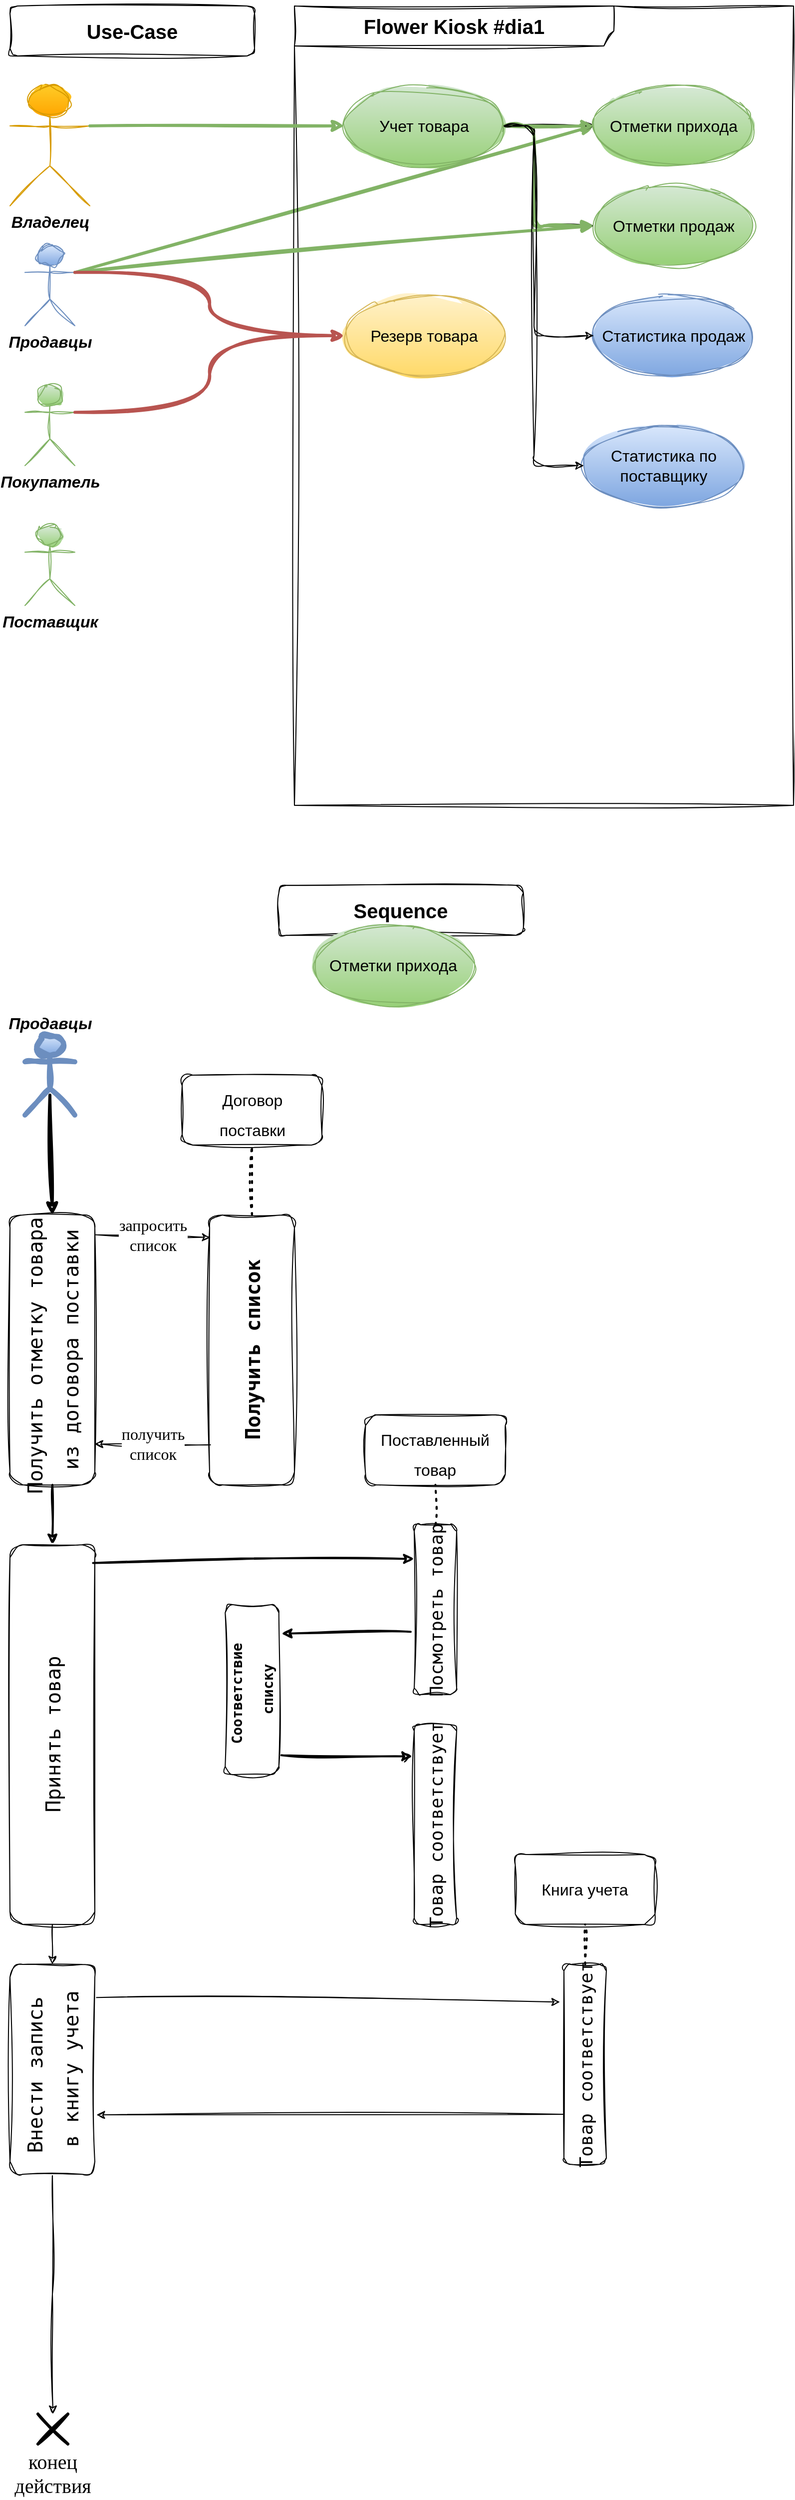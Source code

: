 <mxfile version="21.6.8" type="device">
  <diagram name="Страница — 1" id="ujK-rWD8hdxAi7CuLUnS">
    <mxGraphModel dx="1247" dy="659" grid="1" gridSize="10" guides="1" tooltips="1" connect="1" arrows="1" fold="1" page="1" pageScale="1" pageWidth="827" pageHeight="1169" math="0" shadow="0">
      <root>
        <mxCell id="0" />
        <mxCell id="1" parent="0" />
        <mxCell id="Qrbity3PypiACk4_wuUC-1" value="Владелец" style="shape=umlActor;verticalLabelPosition=bottom;verticalAlign=top;html=1;fontSize=16;fontStyle=3;fillColor=#ffcd28;strokeColor=#d79b00;gradientColor=#ffa500;rounded=1;sketch=1;curveFitting=1;jiggle=2;" vertex="1" parent="1">
          <mxGeometry x="35" y="120" width="80" height="120" as="geometry" />
        </mxCell>
        <mxCell id="Qrbity3PypiACk4_wuUC-21" value="" style="rounded=1;orthogonalLoop=1;jettySize=auto;html=1;entryX=0;entryY=0.5;entryDx=0;entryDy=0;exitX=1;exitY=0.333;exitDx=0;exitDy=0;exitPerimeter=0;fillColor=#d5e8d4;gradientColor=#97d077;strokeColor=#82b366;strokeWidth=3;sketch=1;curveFitting=1;jiggle=2;" edge="1" parent="1" source="Qrbity3PypiACk4_wuUC-2" target="Qrbity3PypiACk4_wuUC-6">
          <mxGeometry relative="1" as="geometry">
            <mxPoint x="180" y="320" as="targetPoint" />
            <mxPoint x="120" y="290" as="sourcePoint" />
          </mxGeometry>
        </mxCell>
        <mxCell id="Qrbity3PypiACk4_wuUC-2" value="Продавцы" style="shape=umlActor;verticalLabelPosition=bottom;verticalAlign=top;html=1;fontSize=16;fontStyle=3;fillColor=#dae8fc;gradientColor=#7ea6e0;strokeColor=#6c8ebf;rounded=1;sketch=1;curveFitting=1;jiggle=2;" vertex="1" parent="1">
          <mxGeometry x="50" y="280" width="50" height="80" as="geometry" />
        </mxCell>
        <mxCell id="Qrbity3PypiACk4_wuUC-3" value="&lt;font style=&quot;font-size: 20px;&quot;&gt;&lt;b&gt;Flower Kiosk #dia1&lt;/b&gt;&lt;/font&gt;" style="shape=umlFrame;whiteSpace=wrap;html=1;pointerEvents=0;width=320;height=40;rounded=1;sketch=1;curveFitting=1;jiggle=2;" vertex="1" parent="1">
          <mxGeometry x="320" y="40" width="500" height="800" as="geometry" />
        </mxCell>
        <mxCell id="Qrbity3PypiACk4_wuUC-9" value="" style="edgeStyle=orthogonalEdgeStyle;rounded=1;orthogonalLoop=1;jettySize=auto;html=1;sketch=1;curveFitting=1;jiggle=2;" edge="1" parent="1" source="Qrbity3PypiACk4_wuUC-4" target="Qrbity3PypiACk4_wuUC-7">
          <mxGeometry relative="1" as="geometry">
            <Array as="points">
              <mxPoint x="560" y="160" />
              <mxPoint x="560" y="260" />
            </Array>
          </mxGeometry>
        </mxCell>
        <mxCell id="Qrbity3PypiACk4_wuUC-11" value="" style="edgeStyle=orthogonalEdgeStyle;rounded=1;orthogonalLoop=1;jettySize=auto;html=1;sketch=1;curveFitting=1;jiggle=2;" edge="1" parent="1" source="Qrbity3PypiACk4_wuUC-4" target="Qrbity3PypiACk4_wuUC-6">
          <mxGeometry relative="1" as="geometry" />
        </mxCell>
        <mxCell id="Qrbity3PypiACk4_wuUC-13" value="" style="edgeStyle=orthogonalEdgeStyle;rounded=1;orthogonalLoop=1;jettySize=auto;html=1;sketch=1;curveFitting=1;jiggle=2;" edge="1" parent="1" source="Qrbity3PypiACk4_wuUC-4" target="Qrbity3PypiACk4_wuUC-6">
          <mxGeometry relative="1" as="geometry" />
        </mxCell>
        <mxCell id="Qrbity3PypiACk4_wuUC-14" value="" style="edgeStyle=orthogonalEdgeStyle;rounded=1;orthogonalLoop=1;jettySize=auto;html=1;sketch=1;curveFitting=1;jiggle=2;" edge="1" parent="1" source="Qrbity3PypiACk4_wuUC-4" target="Qrbity3PypiACk4_wuUC-6">
          <mxGeometry relative="1" as="geometry" />
        </mxCell>
        <mxCell id="Qrbity3PypiACk4_wuUC-15" value="" style="edgeStyle=orthogonalEdgeStyle;rounded=1;orthogonalLoop=1;jettySize=auto;html=1;fillColor=#d5e8d4;gradientColor=#97d077;strokeColor=#82b366;strokeWidth=3;sketch=1;curveFitting=1;jiggle=2;" edge="1" parent="1" source="Qrbity3PypiACk4_wuUC-4" target="Qrbity3PypiACk4_wuUC-6">
          <mxGeometry relative="1" as="geometry" />
        </mxCell>
        <mxCell id="Qrbity3PypiACk4_wuUC-4" value="&lt;span style=&quot;font-size: 16px;&quot;&gt;Учет товара&lt;/span&gt;" style="ellipse;whiteSpace=wrap;html=1;fillColor=#d5e8d4;gradientColor=#97d077;strokeColor=#82b366;rounded=1;sketch=1;curveFitting=1;jiggle=2;" vertex="1" parent="1">
          <mxGeometry x="370" y="120" width="160" height="80" as="geometry" />
        </mxCell>
        <mxCell id="Qrbity3PypiACk4_wuUC-6" value="&lt;span style=&quot;font-size: 16px;&quot;&gt;Отметки прихода&lt;/span&gt;" style="ellipse;whiteSpace=wrap;html=1;fillColor=#d5e8d4;strokeColor=#82b366;gradientColor=#97d077;rounded=1;sketch=1;curveFitting=1;jiggle=2;" vertex="1" parent="1">
          <mxGeometry x="620" y="120" width="160" height="80" as="geometry" />
        </mxCell>
        <mxCell id="Qrbity3PypiACk4_wuUC-7" value="&lt;span style=&quot;font-size: 16px;&quot;&gt;Отметки продаж&lt;/span&gt;" style="ellipse;whiteSpace=wrap;html=1;fillColor=#d5e8d4;strokeColor=#82b366;gradientColor=#97d077;rounded=1;sketch=1;curveFitting=1;jiggle=2;" vertex="1" parent="1">
          <mxGeometry x="620" y="220" width="160" height="80" as="geometry" />
        </mxCell>
        <mxCell id="Qrbity3PypiACk4_wuUC-8" value="&lt;span style=&quot;font-size: 16px;&quot;&gt;Статистика продаж&lt;/span&gt;" style="ellipse;whiteSpace=wrap;html=1;fillColor=#dae8fc;strokeColor=#6c8ebf;gradientColor=#7ea6e0;rounded=1;sketch=1;curveFitting=1;jiggle=2;" vertex="1" parent="1">
          <mxGeometry x="620" y="330" width="160" height="80" as="geometry" />
        </mxCell>
        <mxCell id="Qrbity3PypiACk4_wuUC-12" value="" style="edgeStyle=orthogonalEdgeStyle;rounded=1;orthogonalLoop=1;jettySize=auto;html=1;fillColor=#d5e8d4;gradientColor=#97d077;strokeColor=#82b366;strokeWidth=3;sketch=1;curveFitting=1;jiggle=2;" edge="1" parent="1">
          <mxGeometry relative="1" as="geometry">
            <mxPoint x="530" y="160" as="sourcePoint" />
            <mxPoint x="620" y="260" as="targetPoint" />
            <Array as="points">
              <mxPoint x="560" y="160" />
              <mxPoint x="560" y="260" />
            </Array>
          </mxGeometry>
        </mxCell>
        <mxCell id="Qrbity3PypiACk4_wuUC-16" value="" style="endArrow=classic;html=1;rounded=1;exitX=1;exitY=0.5;exitDx=0;exitDy=0;edgeStyle=orthogonalEdgeStyle;fillColor=#d5e8d4;gradientColor=#97d077;strokeColor=#000000;sketch=1;curveFitting=1;jiggle=2;" edge="1" parent="1" source="Qrbity3PypiACk4_wuUC-4" target="Qrbity3PypiACk4_wuUC-8">
          <mxGeometry width="50" height="50" relative="1" as="geometry">
            <mxPoint x="390" y="410" as="sourcePoint" />
            <mxPoint x="440" y="360" as="targetPoint" />
            <Array as="points">
              <mxPoint x="560" y="160" />
              <mxPoint x="560" y="370" />
            </Array>
          </mxGeometry>
        </mxCell>
        <mxCell id="Qrbity3PypiACk4_wuUC-19" value="" style="endArrow=classic;html=1;rounded=1;exitX=1;exitY=0.333;exitDx=0;exitDy=0;exitPerimeter=0;entryX=0;entryY=0.5;entryDx=0;entryDy=0;fillColor=#d5e8d4;gradientColor=#97d077;strokeColor=#82b366;strokeWidth=3;sketch=1;curveFitting=1;jiggle=2;" edge="1" parent="1" source="Qrbity3PypiACk4_wuUC-1" target="Qrbity3PypiACk4_wuUC-4">
          <mxGeometry width="50" height="50" relative="1" as="geometry">
            <mxPoint x="150" y="120" as="sourcePoint" />
            <mxPoint x="200" y="70" as="targetPoint" />
          </mxGeometry>
        </mxCell>
        <mxCell id="Qrbity3PypiACk4_wuUC-22" value="" style="rounded=1;orthogonalLoop=1;jettySize=auto;html=1;entryX=0;entryY=0.5;entryDx=0;entryDy=0;exitX=1;exitY=0.333;exitDx=0;exitDy=0;exitPerimeter=0;fillColor=#d5e8d4;gradientColor=#97d077;strokeColor=#82b366;strokeWidth=3;sketch=1;curveFitting=1;jiggle=2;" edge="1" parent="1" source="Qrbity3PypiACk4_wuUC-2" target="Qrbity3PypiACk4_wuUC-7">
          <mxGeometry relative="1" as="geometry">
            <mxPoint x="630" y="170" as="targetPoint" />
            <mxPoint x="110" y="317" as="sourcePoint" />
          </mxGeometry>
        </mxCell>
        <mxCell id="Qrbity3PypiACk4_wuUC-23" value="Покупатель" style="shape=umlActor;verticalLabelPosition=bottom;verticalAlign=top;html=1;fontSize=16;fontStyle=3;fillColor=#d5e8d4;gradientColor=#97d077;strokeColor=#82b366;rounded=1;sketch=1;curveFitting=1;jiggle=2;" vertex="1" parent="1">
          <mxGeometry x="50" y="420" width="50" height="80" as="geometry" />
        </mxCell>
        <mxCell id="Qrbity3PypiACk4_wuUC-24" value="Поставщик" style="shape=umlActor;verticalLabelPosition=bottom;verticalAlign=top;html=1;fontSize=16;fontStyle=3;fillColor=#d5e8d4;gradientColor=#97d077;strokeColor=#82b366;rounded=1;sketch=1;curveFitting=1;jiggle=2;" vertex="1" parent="1">
          <mxGeometry x="50" y="560" width="50" height="80" as="geometry" />
        </mxCell>
        <mxCell id="Qrbity3PypiACk4_wuUC-25" value="&lt;span style=&quot;font-size: 16px;&quot;&gt;Резерв товара&lt;/span&gt;" style="ellipse;whiteSpace=wrap;html=1;fillColor=#fff2cc;gradientColor=#ffd966;strokeColor=#d6b656;rounded=1;sketch=1;curveFitting=1;jiggle=2;" vertex="1" parent="1">
          <mxGeometry x="370" y="330" width="160" height="80" as="geometry" />
        </mxCell>
        <mxCell id="Qrbity3PypiACk4_wuUC-26" value="" style="endArrow=classic;html=1;rounded=1;exitX=1;exitY=0.333;exitDx=0;exitDy=0;exitPerimeter=0;entryX=0;entryY=0.5;entryDx=0;entryDy=0;edgeStyle=orthogonalEdgeStyle;elbow=vertical;curved=1;fillColor=#f8cecc;gradientColor=#ea6b66;strokeColor=#b85450;strokeWidth=3;sketch=1;curveFitting=1;jiggle=2;" edge="1" parent="1" source="Qrbity3PypiACk4_wuUC-2" target="Qrbity3PypiACk4_wuUC-25">
          <mxGeometry width="50" height="50" relative="1" as="geometry">
            <mxPoint x="390" y="410" as="sourcePoint" />
            <mxPoint x="440" y="360" as="targetPoint" />
          </mxGeometry>
        </mxCell>
        <mxCell id="Qrbity3PypiACk4_wuUC-27" value="" style="endArrow=classic;html=1;rounded=1;exitX=1;exitY=0.333;exitDx=0;exitDy=0;exitPerimeter=0;entryX=0;entryY=0.5;entryDx=0;entryDy=0;edgeStyle=orthogonalEdgeStyle;elbow=vertical;curved=1;fillColor=#f8cecc;gradientColor=#ea6b66;strokeColor=#b85450;strokeWidth=3;sketch=1;curveFitting=1;jiggle=2;" edge="1" parent="1" source="Qrbity3PypiACk4_wuUC-23" target="Qrbity3PypiACk4_wuUC-25">
          <mxGeometry width="50" height="50" relative="1" as="geometry">
            <mxPoint x="110" y="317" as="sourcePoint" />
            <mxPoint x="380" y="380" as="targetPoint" />
          </mxGeometry>
        </mxCell>
        <mxCell id="Qrbity3PypiACk4_wuUC-29" value="&lt;span style=&quot;font-size: 16px;&quot;&gt;Статистика по поставщику&lt;/span&gt;" style="ellipse;whiteSpace=wrap;html=1;fillColor=#dae8fc;strokeColor=#6c8ebf;gradientColor=#7ea6e0;rounded=1;sketch=1;curveFitting=1;jiggle=2;" vertex="1" parent="1">
          <mxGeometry x="610" y="460" width="160" height="80" as="geometry" />
        </mxCell>
        <mxCell id="Qrbity3PypiACk4_wuUC-32" value="" style="endArrow=classic;html=1;rounded=1;exitX=1;exitY=0.5;exitDx=0;exitDy=0;edgeStyle=orthogonalEdgeStyle;entryX=0;entryY=0.5;entryDx=0;entryDy=0;sketch=1;curveFitting=1;jiggle=2;" edge="1" parent="1" source="Qrbity3PypiACk4_wuUC-4" target="Qrbity3PypiACk4_wuUC-29">
          <mxGeometry width="50" height="50" relative="1" as="geometry">
            <mxPoint x="540" y="170" as="sourcePoint" />
            <mxPoint x="630" y="380" as="targetPoint" />
            <Array as="points">
              <mxPoint x="560" y="160" />
              <mxPoint x="560" y="500" />
            </Array>
          </mxGeometry>
        </mxCell>
        <mxCell id="Qrbity3PypiACk4_wuUC-34" value="&lt;h1&gt;&lt;font style=&quot;font-size: 20px;&quot;&gt;Use-Case&lt;/font&gt;&lt;/h1&gt;" style="rounded=1;whiteSpace=wrap;html=1;sketch=1;curveFitting=1;jiggle=2;" vertex="1" parent="1">
          <mxGeometry x="35" y="40" width="245" height="50" as="geometry" />
        </mxCell>
        <mxCell id="Qrbity3PypiACk4_wuUC-41" value="" style="hachureGap=4;orthogonalLoop=1;jettySize=auto;html=1;fontFamily=Architects Daughter;fontSource=https%3A%2F%2Ffonts.googleapis.com%2Fcss%3Ffamily%3DArchitects%2BDaughter;fontSize=16;exitX=0.5;exitY=0.75;exitDx=0;exitDy=0;exitPerimeter=0;entryX=0.5;entryY=0;entryDx=0;entryDy=0;rounded=1;strokeWidth=3;sketch=1;curveFitting=1;jiggle=2;" edge="1" parent="1" source="Qrbity3PypiACk4_wuUC-35" target="Qrbity3PypiACk4_wuUC-40">
          <mxGeometry relative="1" as="geometry">
            <mxPoint x="220" y="1190" as="targetPoint" />
          </mxGeometry>
        </mxCell>
        <mxCell id="Qrbity3PypiACk4_wuUC-35" value="Продавцы" style="shape=umlActor;verticalLabelPosition=top;verticalAlign=bottom;html=1;fontSize=16;fontStyle=3;fillColor=#dae8fc;gradientColor=#7ea6e0;strokeColor=#6c8ebf;rounded=1;labelPosition=center;align=center;sketch=1;curveFitting=1;jiggle=2;strokeWidth=5;" vertex="1" parent="1">
          <mxGeometry x="50" y="1070" width="50" height="80" as="geometry" />
        </mxCell>
        <mxCell id="Qrbity3PypiACk4_wuUC-37" value="&lt;h1&gt;&lt;font style=&quot;font-size: 20px;&quot;&gt;Sequence&lt;/font&gt;&lt;/h1&gt;" style="rounded=1;whiteSpace=wrap;html=1;sketch=1;curveFitting=1;jiggle=2;" vertex="1" parent="1">
          <mxGeometry x="304.38" y="920" width="245" height="50" as="geometry" />
        </mxCell>
        <mxCell id="Qrbity3PypiACk4_wuUC-39" value="&lt;span style=&quot;font-size: 16px;&quot;&gt;Отметки прихода&lt;/span&gt;" style="ellipse;whiteSpace=wrap;html=1;fillColor=#d5e8d4;strokeColor=#82b366;gradientColor=#97d077;rounded=1;sketch=1;curveFitting=1;jiggle=2;" vertex="1" parent="1">
          <mxGeometry x="339.38" y="960" width="160" height="80" as="geometry" />
        </mxCell>
        <mxCell id="Qrbity3PypiACk4_wuUC-44" value="запросить&lt;br&gt;список" style="hachureGap=4;orthogonalLoop=1;jettySize=auto;html=1;fontFamily=Architects Daughter;fontSource=https%3A%2F%2Ffonts.googleapis.com%2Fcss%3Ffamily%3DArchitects%2BDaughter;fontSize=16;exitX=1.01;exitY=0.073;exitDx=0;exitDy=0;exitPerimeter=0;entryX=0.01;entryY=0.083;entryDx=0;entryDy=0;entryPerimeter=0;rounded=1;sketch=1;curveFitting=1;jiggle=2;fillColor=none;" edge="1" parent="1" source="Qrbity3PypiACk4_wuUC-40" target="Qrbity3PypiACk4_wuUC-42">
          <mxGeometry relative="1" as="geometry">
            <mxPoint x="200" y="1385" as="targetPoint" />
          </mxGeometry>
        </mxCell>
        <mxCell id="Qrbity3PypiACk4_wuUC-49" value="" style="edgeStyle=orthogonalEdgeStyle;rounded=1;orthogonalLoop=1;jettySize=auto;html=1;sketch=1;curveFitting=1;jiggle=2;strokeWidth=2;" edge="1" parent="1" source="Qrbity3PypiACk4_wuUC-40" target="Qrbity3PypiACk4_wuUC-47">
          <mxGeometry relative="1" as="geometry" />
        </mxCell>
        <mxCell id="Qrbity3PypiACk4_wuUC-40" value="&lt;pre&gt;&lt;span style=&quot;font-size: 20px;&quot;&gt;Получить отметку товара &lt;/span&gt;&lt;/pre&gt;&lt;pre&gt;&lt;span style=&quot;font-size: 20px;&quot;&gt;из договора поставки&lt;/span&gt;&lt;/pre&gt;" style="rounded=1;whiteSpace=wrap;html=1;horizontal=0;sketch=1;curveFitting=1;jiggle=2;" vertex="1" parent="1">
          <mxGeometry x="35" y="1250" width="85" height="270" as="geometry" />
        </mxCell>
        <mxCell id="Qrbity3PypiACk4_wuUC-42" value="&lt;pre style=&quot;font-size: 20px;&quot;&gt;Получить список&lt;/pre&gt;" style="rounded=1;whiteSpace=wrap;html=1;horizontal=0;sketch=1;curveFitting=1;jiggle=2;fontSize=20;fontStyle=1" vertex="1" parent="1">
          <mxGeometry x="235" y="1250" width="85" height="270" as="geometry" />
        </mxCell>
        <mxCell id="Qrbity3PypiACk4_wuUC-43" value="&lt;h1 style=&quot;font-size: 16px;&quot;&gt;&lt;font style=&quot;font-weight: normal; font-size: 16px;&quot;&gt;Договор&lt;/font&gt;&lt;/h1&gt;&lt;div style=&quot;font-size: 16px;&quot;&gt;&lt;font style=&quot;font-size: 16px;&quot;&gt;поставки&lt;/font&gt;&lt;/div&gt;" style="rounded=1;whiteSpace=wrap;html=1;fontStyle=0;sketch=1;curveFitting=1;jiggle=2;" vertex="1" parent="1">
          <mxGeometry x="207.5" y="1110" width="140" height="70" as="geometry" />
        </mxCell>
        <mxCell id="Qrbity3PypiACk4_wuUC-45" value="получить&lt;br&gt;список" style="hachureGap=4;orthogonalLoop=1;jettySize=auto;html=1;fontFamily=Architects Daughter;fontSource=https%3A%2F%2Ffonts.googleapis.com%2Fcss%3Ffamily%3DArchitects%2BDaughter;fontSize=16;exitX=0.01;exitY=0.852;exitDx=0;exitDy=0;exitPerimeter=0;entryX=0.999;entryY=0.849;entryDx=0;entryDy=0;entryPerimeter=0;rounded=1;sketch=1;curveFitting=1;jiggle=2;" edge="1" parent="1" source="Qrbity3PypiACk4_wuUC-42" target="Qrbity3PypiACk4_wuUC-40">
          <mxGeometry relative="1" as="geometry">
            <mxPoint x="308" y="1285" as="targetPoint" />
            <mxPoint x="131" y="1280" as="sourcePoint" />
          </mxGeometry>
        </mxCell>
        <mxCell id="Qrbity3PypiACk4_wuUC-59" value="" style="edgeStyle=orthogonalEdgeStyle;rounded=0;sketch=1;hachureGap=4;jiggle=2;curveFitting=1;orthogonalLoop=1;jettySize=auto;html=1;fontFamily=Architects Daughter;fontSource=https%3A%2F%2Ffonts.googleapis.com%2Fcss%3Ffamily%3DArchitects%2BDaughter;fontSize=16;" edge="1" parent="1" source="Qrbity3PypiACk4_wuUC-47" target="Qrbity3PypiACk4_wuUC-58">
          <mxGeometry relative="1" as="geometry" />
        </mxCell>
        <mxCell id="Qrbity3PypiACk4_wuUC-47" value="&lt;pre&gt;&lt;span style=&quot;font-size: 20px;&quot;&gt;Принять товар&lt;/span&gt;&lt;/pre&gt;" style="rounded=1;whiteSpace=wrap;html=1;horizontal=0;sketch=1;curveFitting=1;jiggle=2;" vertex="1" parent="1">
          <mxGeometry x="35" y="1580" width="85" height="380" as="geometry" />
        </mxCell>
        <mxCell id="Qrbity3PypiACk4_wuUC-50" value="&lt;h1 style=&quot;font-size: 16px;&quot;&gt;&lt;span style=&quot;font-weight: 400;&quot;&gt;&lt;font style=&quot;font-size: 16px;&quot;&gt;Поставленный&lt;/font&gt;&lt;/span&gt;&lt;/h1&gt;&lt;div style=&quot;font-size: 16px;&quot;&gt;&lt;span style=&quot;font-weight: 400;&quot;&gt;&lt;font style=&quot;font-size: 16px;&quot;&gt;товар&lt;/font&gt;&lt;/span&gt;&lt;/div&gt;" style="rounded=1;whiteSpace=wrap;html=1;fontStyle=0;sketch=1;curveFitting=1;jiggle=2;" vertex="1" parent="1">
          <mxGeometry x="391.25" y="1450" width="140" height="70" as="geometry" />
        </mxCell>
        <mxCell id="Qrbity3PypiACk4_wuUC-51" value="&lt;pre style=&quot;font-size: 18px;&quot;&gt;Посмотреть товар&lt;/pre&gt;" style="rounded=1;whiteSpace=wrap;html=1;horizontal=0;sketch=1;curveFitting=1;jiggle=2;fontSize=18;" vertex="1" parent="1">
          <mxGeometry x="440" y="1560" width="42.5" height="170" as="geometry" />
        </mxCell>
        <mxCell id="Qrbity3PypiACk4_wuUC-52" value="" style="rounded=1;orthogonalLoop=1;jettySize=auto;html=1;sketch=1;curveFitting=1;jiggle=2;strokeWidth=2;entryX=-0.001;entryY=0.2;entryDx=0;entryDy=0;entryPerimeter=0;exitX=0.979;exitY=0.048;exitDx=0;exitDy=0;exitPerimeter=0;" edge="1" parent="1" source="Qrbity3PypiACk4_wuUC-47" target="Qrbity3PypiACk4_wuUC-51">
          <mxGeometry relative="1" as="geometry">
            <mxPoint x="88" y="1530" as="sourcePoint" />
            <mxPoint x="88" y="1590" as="targetPoint" />
          </mxGeometry>
        </mxCell>
        <mxCell id="Qrbity3PypiACk4_wuUC-53" value="&lt;pre style=&quot;font-size: 14px;&quot;&gt;Соответствие &lt;/pre&gt;&lt;pre style=&quot;font-size: 14px;&quot;&gt;списку&lt;/pre&gt;" style="rounded=1;whiteSpace=wrap;html=1;horizontal=0;sketch=1;curveFitting=1;jiggle=2;fontSize=14;fontStyle=1" vertex="1" parent="1">
          <mxGeometry x="250.63" y="1640" width="53.75" height="170" as="geometry" />
        </mxCell>
        <mxCell id="Qrbity3PypiACk4_wuUC-54" value="" style="rounded=1;orthogonalLoop=1;jettySize=auto;html=1;sketch=1;curveFitting=1;jiggle=2;strokeWidth=2;entryX=1.047;entryY=0.17;entryDx=0;entryDy=0;entryPerimeter=0;exitX=-0.083;exitY=0.63;exitDx=0;exitDy=0;exitPerimeter=0;" edge="1" parent="1" source="Qrbity3PypiACk4_wuUC-51" target="Qrbity3PypiACk4_wuUC-53">
          <mxGeometry relative="1" as="geometry">
            <mxPoint x="128" y="1608" as="sourcePoint" />
            <mxPoint x="450" y="1604" as="targetPoint" />
          </mxGeometry>
        </mxCell>
        <mxCell id="Qrbity3PypiACk4_wuUC-55" value="&lt;pre style=&quot;font-size: 18px;&quot;&gt;Товар соответствует&lt;/pre&gt;" style="rounded=1;whiteSpace=wrap;html=1;horizontal=0;sketch=1;curveFitting=1;jiggle=2;fontSize=18;" vertex="1" parent="1">
          <mxGeometry x="440" y="1760" width="42.5" height="200" as="geometry" />
        </mxCell>
        <mxCell id="Qrbity3PypiACk4_wuUC-56" value="" style="rounded=1;orthogonalLoop=1;jettySize=auto;html=1;sketch=1;curveFitting=1;jiggle=2;strokeWidth=2;entryX=-0.042;entryY=0.159;entryDx=0;entryDy=0;entryPerimeter=0;exitX=1.047;exitY=0.886;exitDx=0;exitDy=0;exitPerimeter=0;" edge="1" parent="1" source="Qrbity3PypiACk4_wuUC-53" target="Qrbity3PypiACk4_wuUC-55">
          <mxGeometry relative="1" as="geometry">
            <mxPoint x="446" y="1677" as="sourcePoint" />
            <mxPoint x="317" y="1679" as="targetPoint" />
          </mxGeometry>
        </mxCell>
        <mxCell id="Qrbity3PypiACk4_wuUC-57" value="&lt;h1 style=&quot;font-size: 16px;&quot;&gt;&lt;span style=&quot;font-weight: 400;&quot;&gt;Книга учета&lt;/span&gt;&lt;/h1&gt;" style="rounded=1;whiteSpace=wrap;html=1;fontStyle=0;sketch=1;curveFitting=1;jiggle=2;" vertex="1" parent="1">
          <mxGeometry x="541.25" y="1890" width="140" height="70" as="geometry" />
        </mxCell>
        <mxCell id="Qrbity3PypiACk4_wuUC-67" value="" style="edgeStyle=orthogonalEdgeStyle;rounded=0;sketch=1;hachureGap=4;jiggle=2;curveFitting=1;orthogonalLoop=1;jettySize=auto;html=1;fontFamily=Architects Daughter;fontSource=https%3A%2F%2Ffonts.googleapis.com%2Fcss%3Ffamily%3DArchitects%2BDaughter;fontSize=16;" edge="1" parent="1" source="Qrbity3PypiACk4_wuUC-58" target="Qrbity3PypiACk4_wuUC-66">
          <mxGeometry relative="1" as="geometry" />
        </mxCell>
        <mxCell id="Qrbity3PypiACk4_wuUC-58" value="&lt;pre&gt;&lt;span style=&quot;font-size: 20px;&quot;&gt;Внести запись &lt;/span&gt;&lt;/pre&gt;&lt;pre&gt;&lt;span style=&quot;font-size: 20px;&quot;&gt;в книгу учета&lt;/span&gt;&lt;/pre&gt;" style="rounded=1;whiteSpace=wrap;html=1;horizontal=0;sketch=1;curveFitting=1;jiggle=2;" vertex="1" parent="1">
          <mxGeometry x="35" y="2000" width="85" height="210" as="geometry" />
        </mxCell>
        <mxCell id="Qrbity3PypiACk4_wuUC-60" value="&lt;pre style=&quot;font-size: 18px;&quot;&gt;Товар соответствует&lt;/pre&gt;" style="rounded=1;whiteSpace=wrap;html=1;horizontal=0;sketch=1;curveFitting=1;jiggle=2;fontSize=18;" vertex="1" parent="1">
          <mxGeometry x="590" y="2000" width="42.5" height="200" as="geometry" />
        </mxCell>
        <mxCell id="Qrbity3PypiACk4_wuUC-61" value="" style="endArrow=classic;html=1;rounded=0;sketch=1;hachureGap=4;jiggle=2;curveFitting=1;fontFamily=Architects Daughter;fontSource=https%3A%2F%2Ffonts.googleapis.com%2Fcss%3Ffamily%3DArchitects%2BDaughter;fontSize=16;exitX=1.02;exitY=0.158;exitDx=0;exitDy=0;exitPerimeter=0;entryX=-0.093;entryY=0.188;entryDx=0;entryDy=0;entryPerimeter=0;" edge="1" parent="1" source="Qrbity3PypiACk4_wuUC-58" target="Qrbity3PypiACk4_wuUC-60">
          <mxGeometry width="50" height="50" relative="1" as="geometry">
            <mxPoint x="300" y="2130" as="sourcePoint" />
            <mxPoint x="350" y="2080" as="targetPoint" />
          </mxGeometry>
        </mxCell>
        <mxCell id="Qrbity3PypiACk4_wuUC-62" value="" style="endArrow=classic;html=1;rounded=0;sketch=1;hachureGap=4;jiggle=2;curveFitting=1;fontFamily=Architects Daughter;fontSource=https%3A%2F%2Ffonts.googleapis.com%2Fcss%3Ffamily%3DArchitects%2BDaughter;fontSize=16;exitX=0;exitY=0.75;exitDx=0;exitDy=0;entryX=1.02;entryY=0.717;entryDx=0;entryDy=0;entryPerimeter=0;" edge="1" parent="1" source="Qrbity3PypiACk4_wuUC-60" target="Qrbity3PypiACk4_wuUC-58">
          <mxGeometry width="50" height="50" relative="1" as="geometry">
            <mxPoint x="133" y="2049" as="sourcePoint" />
            <mxPoint x="599" y="2048" as="targetPoint" />
          </mxGeometry>
        </mxCell>
        <mxCell id="Qrbity3PypiACk4_wuUC-63" value="" style="endArrow=none;dashed=1;html=1;dashPattern=1 3;strokeWidth=2;rounded=0;sketch=1;hachureGap=4;jiggle=2;curveFitting=1;fontFamily=Architects Daughter;fontSource=https%3A%2F%2Ffonts.googleapis.com%2Fcss%3Ffamily%3DArchitects%2BDaughter;fontSize=16;entryX=0.5;entryY=1;entryDx=0;entryDy=0;exitX=0.5;exitY=0;exitDx=0;exitDy=0;" edge="1" parent="1" source="Qrbity3PypiACk4_wuUC-42" target="Qrbity3PypiACk4_wuUC-43">
          <mxGeometry width="50" height="50" relative="1" as="geometry">
            <mxPoint x="300" y="1440" as="sourcePoint" />
            <mxPoint x="350" y="1390" as="targetPoint" />
          </mxGeometry>
        </mxCell>
        <mxCell id="Qrbity3PypiACk4_wuUC-64" value="" style="endArrow=none;dashed=1;html=1;dashPattern=1 3;strokeWidth=2;rounded=0;sketch=1;hachureGap=4;jiggle=2;curveFitting=1;fontFamily=Architects Daughter;fontSource=https%3A%2F%2Ffonts.googleapis.com%2Fcss%3Ffamily%3DArchitects%2BDaughter;fontSize=16;entryX=0.5;entryY=1;entryDx=0;entryDy=0;exitX=0.5;exitY=0;exitDx=0;exitDy=0;" edge="1" parent="1" source="Qrbity3PypiACk4_wuUC-51" target="Qrbity3PypiACk4_wuUC-50">
          <mxGeometry width="50" height="50" relative="1" as="geometry">
            <mxPoint x="540" y="1610" as="sourcePoint" />
            <mxPoint x="540" y="1540" as="targetPoint" />
          </mxGeometry>
        </mxCell>
        <mxCell id="Qrbity3PypiACk4_wuUC-65" value="" style="endArrow=none;dashed=1;html=1;dashPattern=1 3;strokeWidth=2;rounded=0;sketch=1;hachureGap=4;jiggle=2;curveFitting=1;fontFamily=Architects Daughter;fontSource=https%3A%2F%2Ffonts.googleapis.com%2Fcss%3Ffamily%3DArchitects%2BDaughter;fontSize=16;entryX=0.5;entryY=1;entryDx=0;entryDy=0;exitX=0.5;exitY=0;exitDx=0;exitDy=0;" edge="1" parent="1" source="Qrbity3PypiACk4_wuUC-60" target="Qrbity3PypiACk4_wuUC-57">
          <mxGeometry width="50" height="50" relative="1" as="geometry">
            <mxPoint x="710" y="2020" as="sourcePoint" />
            <mxPoint x="710" y="1950" as="targetPoint" />
          </mxGeometry>
        </mxCell>
        <mxCell id="Qrbity3PypiACk4_wuUC-66" value="конец&lt;br&gt;действия" style="shape=umlDestroy;whiteSpace=wrap;html=1;strokeWidth=3;targetShapes=umlLifeline;sketch=1;hachureGap=4;jiggle=2;curveFitting=1;fontFamily=Architects Daughter;fontSource=https%3A%2F%2Ffonts.googleapis.com%2Fcss%3Ffamily%3DArchitects%2BDaughter;fontSize=20;verticalAlign=top;labelPosition=center;verticalLabelPosition=bottom;align=center;" vertex="1" parent="1">
          <mxGeometry x="63" y="2450" width="30" height="30" as="geometry" />
        </mxCell>
      </root>
    </mxGraphModel>
  </diagram>
</mxfile>
